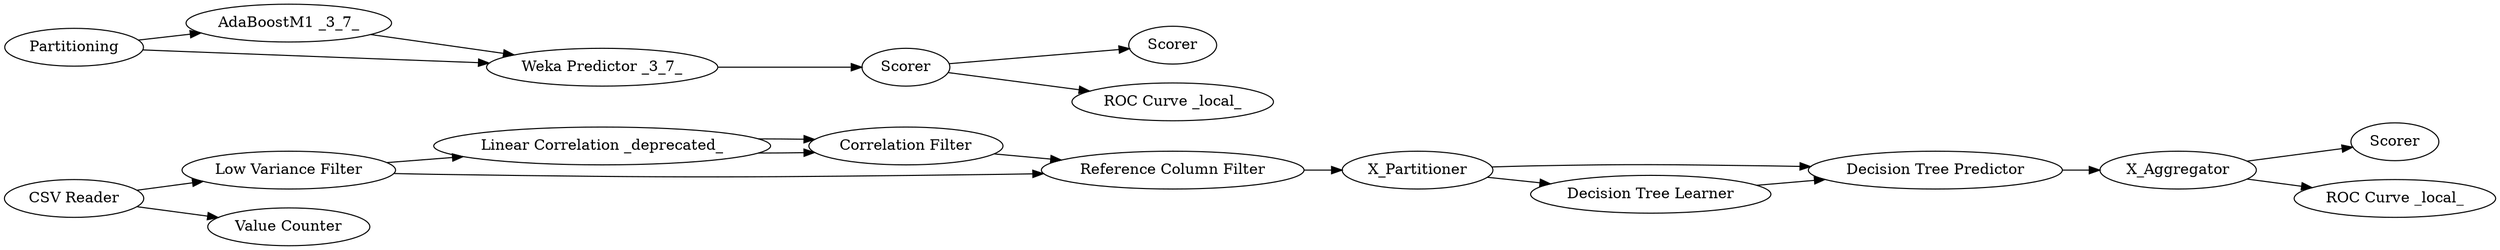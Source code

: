 digraph {
	1 [label="CSV Reader"]
	2 [label="Low Variance Filter"]
	3 [label="Linear Correlation _deprecated_"]
	4 [label="Correlation Filter"]
	5 [label="Reference Column Filter"]
	7 [label=Partitioning]
	14 [label="AdaBoostM1 _3_7_"]
	15 [label="Weka Predictor _3_7_"]
	16 [label=Scorer]
	19 [label=Scorer]
	20 [label="ROC Curve _local_"]
	22 [label="Value Counter"]
	36 [label=Scorer]
	44 [label=X_Aggregator]
	46 [label=X_Partitioner]
	47 [label="ROC Curve _local_"]
	49 [label="Decision Tree Predictor"]
	50 [label="Decision Tree Learner"]
	1 -> 2
	1 -> 22
	2 -> 3
	2 -> 5
	3 -> 4
	3 -> 4
	4 -> 5
	5 -> 46
	7 -> 15
	7 -> 14
	14 -> 15
	15 -> 16
	16 -> 19
	16 -> 20
	44 -> 47
	44 -> 36
	46 -> 50
	46 -> 49
	49 -> 44
	50 -> 49
	rankdir=LR
}
